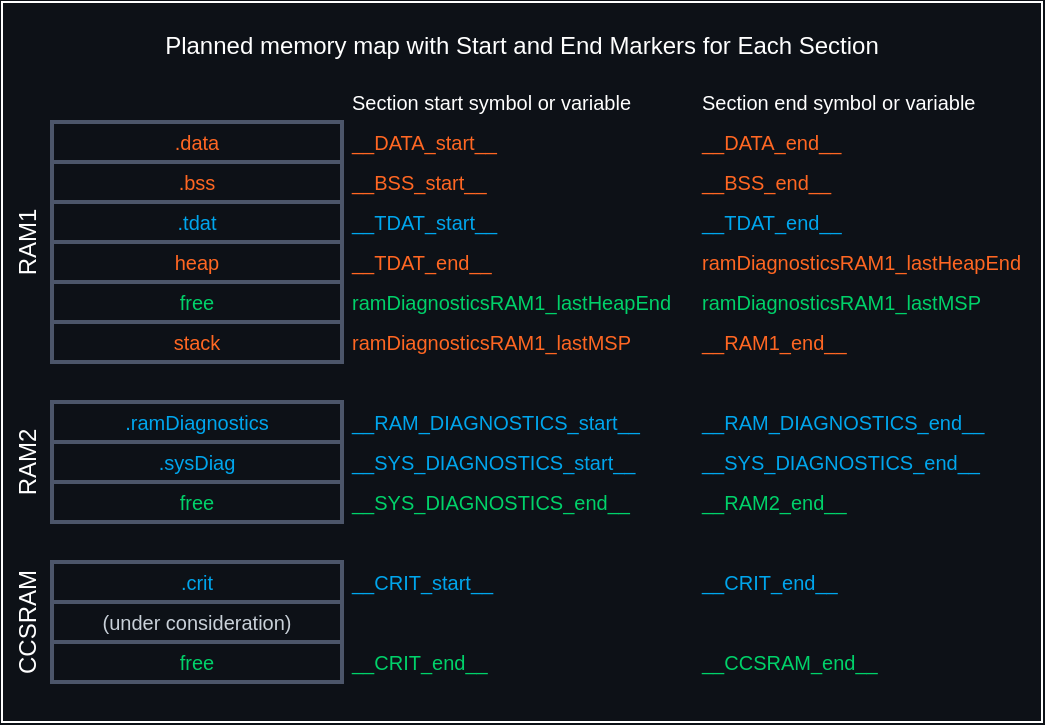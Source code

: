 <mxfile version="28.1.2">
  <diagram name="Page-1" id="_fgNbCBozK9R5fLy6JvO">
    <mxGraphModel dx="1703" dy="1282" grid="0" gridSize="10" guides="1" tooltips="1" connect="1" arrows="1" fold="1" page="0" pageScale="1" pageWidth="850" pageHeight="1100" background="light-dark(#0D1117,#0D1117)" math="0" shadow="0">
      <root>
        <mxCell id="0" />
        <mxCell id="1" parent="0" />
        <mxCell id="urWOwsYpe-8lvMp6Ferf-43" value="" style="rounded=0;whiteSpace=wrap;html=1;strokeColor=#FFFFFF;fillColor=none;" vertex="1" parent="1">
          <mxGeometry x="-468" y="-795" width="520" height="360" as="geometry" />
        </mxCell>
        <mxCell id="urWOwsYpe-8lvMp6Ferf-8" value=".data" style="rounded=0;whiteSpace=wrap;html=1;fontSize=10;align=center;glass=0;shadow=0;strokeWidth=2;perimeterSpacing=0;strokeColor=#4C566A;fillColor=none;fontColor=#FF6723;verticalAlign=middle;spacingLeft=0;spacingTop=0;fontFamily=Helvetica;" vertex="1" parent="1">
          <mxGeometry x="-443" y="-735" width="145" height="20" as="geometry" />
        </mxCell>
        <mxCell id="urWOwsYpe-8lvMp6Ferf-11" value="&lt;font style=&quot;color: rgb(255, 255, 255);&quot;&gt;RAM1&lt;/font&gt;" style="text;html=1;align=center;verticalAlign=middle;whiteSpace=wrap;rounded=0;direction=west;flipV=0;flipH=0;rotation=270;fontSize=12;" vertex="1" parent="1">
          <mxGeometry x="-515" y="-685" width="120" height="20" as="geometry" />
        </mxCell>
        <mxCell id="urWOwsYpe-8lvMp6Ferf-12" value="&lt;font style=&quot;color: rgb(255, 255, 255);&quot;&gt;RAM2&lt;/font&gt;" style="text;html=1;align=center;verticalAlign=middle;whiteSpace=wrap;rounded=0;direction=west;flipV=0;flipH=0;rotation=270;" vertex="1" parent="1">
          <mxGeometry x="-475" y="-575" width="40" height="20" as="geometry" />
        </mxCell>
        <mxCell id="urWOwsYpe-8lvMp6Ferf-13" value="&lt;font style=&quot;color: rgb(255, 255, 255);&quot;&gt;CCSRAM&lt;/font&gt;" style="text;html=1;align=center;verticalAlign=middle;whiteSpace=wrap;rounded=0;direction=west;flipV=0;flipH=0;rotation=270;" vertex="1" parent="1">
          <mxGeometry x="-485" y="-495" width="60" height="20" as="geometry" />
        </mxCell>
        <mxCell id="urWOwsYpe-8lvMp6Ferf-14" value=".bss" style="rounded=0;whiteSpace=wrap;html=1;fontSize=10;align=center;glass=0;shadow=0;strokeWidth=2;perimeterSpacing=0;strokeColor=#4C566A;fillColor=none;fontColor=#FF6723;verticalAlign=middle;spacingLeft=0;spacingTop=0;fontFamily=Helvetica;" vertex="1" parent="1">
          <mxGeometry x="-443" y="-715" width="145" height="20" as="geometry" />
        </mxCell>
        <mxCell id="urWOwsYpe-8lvMp6Ferf-17" value="heap" style="rounded=0;whiteSpace=wrap;html=1;fontSize=10;align=center;glass=0;shadow=0;strokeWidth=2;perimeterSpacing=0;strokeColor=#4C566A;fillColor=none;fontColor=#FF6723;verticalAlign=middle;spacingLeft=0;spacingTop=0;fontFamily=Helvetica;" vertex="1" parent="1">
          <mxGeometry x="-443" y="-675" width="145" height="20" as="geometry" />
        </mxCell>
        <mxCell id="urWOwsYpe-8lvMp6Ferf-18" value=".tdat" style="rounded=0;whiteSpace=wrap;html=1;fontSize=10;align=center;glass=0;shadow=0;strokeWidth=2;perimeterSpacing=0;strokeColor=#4C566A;fillColor=none;fontColor=#00A6ED;verticalAlign=middle;spacingLeft=0;spacingTop=0;fontFamily=Helvetica;" vertex="1" parent="1">
          <mxGeometry x="-443" y="-695" width="145" height="20" as="geometry" />
        </mxCell>
        <mxCell id="urWOwsYpe-8lvMp6Ferf-21" value="stack" style="rounded=0;whiteSpace=wrap;html=1;fontSize=10;align=center;glass=0;shadow=0;strokeWidth=2;perimeterSpacing=0;strokeColor=#4C566A;fillColor=none;fontColor=#FF6723;verticalAlign=middle;spacingLeft=0;spacingTop=0;fontFamily=Helvetica;" vertex="1" parent="1">
          <mxGeometry x="-443" y="-635" width="145" height="20" as="geometry" />
        </mxCell>
        <mxCell id="urWOwsYpe-8lvMp6Ferf-22" value="free" style="rounded=0;whiteSpace=wrap;html=1;fontSize=10;align=center;glass=0;shadow=0;strokeWidth=2;perimeterSpacing=0;strokeColor=#4C566A;fillColor=none;fontColor=#00D26A;verticalAlign=middle;spacingLeft=0;spacingTop=0;fontFamily=Helvetica;" vertex="1" parent="1">
          <mxGeometry x="-443" y="-655" width="145" height="20" as="geometry" />
        </mxCell>
        <mxCell id="urWOwsYpe-8lvMp6Ferf-27" value=".ramDiagnostics" style="rounded=0;whiteSpace=wrap;html=1;fontSize=10;align=center;glass=0;shadow=0;strokeWidth=2;perimeterSpacing=0;strokeColor=#4C566A;fillColor=none;fontColor=#00A6ED;verticalAlign=middle;spacingLeft=0;spacingTop=0;fontFamily=Helvetica;" vertex="1" parent="1">
          <mxGeometry x="-443" y="-595" width="145" height="20" as="geometry" />
        </mxCell>
        <mxCell id="urWOwsYpe-8lvMp6Ferf-28" value=".sysDiag" style="rounded=0;whiteSpace=wrap;html=1;fontSize=10;align=center;glass=0;shadow=0;strokeWidth=2;perimeterSpacing=0;strokeColor=#4C566A;fillColor=none;fontColor=#00A6ED;verticalAlign=middle;spacingLeft=0;spacingTop=0;fontFamily=Helvetica;" vertex="1" parent="1">
          <mxGeometry x="-443" y="-575" width="145" height="20" as="geometry" />
        </mxCell>
        <mxCell id="urWOwsYpe-8lvMp6Ferf-41" value=".crit" style="rounded=0;whiteSpace=wrap;html=1;fontSize=10;align=center;glass=0;shadow=0;strokeWidth=2;perimeterSpacing=0;strokeColor=#4C566A;fillColor=none;fontColor=#00A6ED;verticalAlign=middle;spacingLeft=0;spacingTop=0;fontFamily=Helvetica;" vertex="1" parent="1">
          <mxGeometry x="-443" y="-515" width="145" height="20" as="geometry" />
        </mxCell>
        <mxCell id="urWOwsYpe-8lvMp6Ferf-1" value="&lt;font style=&quot;color: rgb(255, 255, 255);&quot;&gt;Planned memory map with Start and End Markers for Each Section&lt;/font&gt;" style="text;html=1;align=center;verticalAlign=middle;whiteSpace=wrap;rounded=0;fontSize=12;" vertex="1" parent="1">
          <mxGeometry x="-468" y="-788" width="520" height="30" as="geometry" />
        </mxCell>
        <mxCell id="urWOwsYpe-8lvMp6Ferf-49" value="(under consideration)" style="rounded=0;whiteSpace=wrap;html=1;fontSize=10;align=center;glass=0;shadow=0;strokeWidth=2;perimeterSpacing=0;strokeColor=#4C566A;fillColor=none;fontColor=#C9D1D9;verticalAlign=middle;spacingLeft=0;spacingTop=0;fontFamily=Helvetica;" vertex="1" parent="1">
          <mxGeometry x="-443" y="-495" width="145" height="20" as="geometry" />
        </mxCell>
        <mxCell id="urWOwsYpe-8lvMp6Ferf-50" value="free" style="rounded=0;whiteSpace=wrap;html=1;fontSize=10;align=center;glass=0;shadow=0;strokeWidth=2;perimeterSpacing=0;strokeColor=#4C566A;fillColor=none;fontColor=#00D26A;verticalAlign=middle;spacingLeft=0;spacingTop=0;fontFamily=Helvetica;" vertex="1" parent="1">
          <mxGeometry x="-443" y="-555" width="145" height="20" as="geometry" />
        </mxCell>
        <mxCell id="urWOwsYpe-8lvMp6Ferf-51" value="free" style="rounded=0;whiteSpace=wrap;html=1;fontSize=10;align=center;glass=0;shadow=0;strokeWidth=2;perimeterSpacing=0;strokeColor=#4C566A;fillColor=none;fontColor=#00D26A;verticalAlign=middle;spacingLeft=0;spacingTop=0;fontFamily=Helvetica;" vertex="1" parent="1">
          <mxGeometry x="-443" y="-475" width="145" height="20" as="geometry" />
        </mxCell>
        <mxCell id="urWOwsYpe-8lvMp6Ferf-5" value="&lt;font style=&quot;color: rgb(255, 255, 255); font-size: 10px;&quot;&gt;Section start symbol or variable&lt;/font&gt;" style="text;html=1;align=left;verticalAlign=middle;whiteSpace=wrap;rounded=0;" vertex="1" parent="1">
          <mxGeometry x="-295" y="-755" width="170" height="20" as="geometry" />
        </mxCell>
        <mxCell id="urWOwsYpe-8lvMp6Ferf-6" value="&lt;span style=&quot;color: rgb(255, 255, 255);&quot;&gt;Section end symbol or variable&lt;/span&gt;" style="text;html=1;align=left;verticalAlign=middle;whiteSpace=wrap;rounded=0;fontSize=10;" vertex="1" parent="1">
          <mxGeometry x="-120" y="-755" width="170" height="20" as="geometry" />
        </mxCell>
        <mxCell id="urWOwsYpe-8lvMp6Ferf-9" value="&lt;font&gt;__DATA_start__&lt;/font&gt;" style="text;html=1;align=left;verticalAlign=middle;whiteSpace=wrap;rounded=0;fontSize=10;fontColor=#FF6723;" vertex="1" parent="1">
          <mxGeometry x="-295" y="-735" width="170" height="20" as="geometry" />
        </mxCell>
        <mxCell id="urWOwsYpe-8lvMp6Ferf-10" value="&lt;font style=&quot;&quot;&gt;__DATA_end__&lt;/font&gt;" style="text;html=1;align=left;verticalAlign=middle;whiteSpace=wrap;rounded=0;fontSize=10;fontColor=#FF6723;" vertex="1" parent="1">
          <mxGeometry x="-120" y="-735" width="170" height="20" as="geometry" />
        </mxCell>
        <mxCell id="urWOwsYpe-8lvMp6Ferf-15" value="&lt;font style=&quot;&quot;&gt;__BSS_start__&lt;/font&gt;" style="text;html=1;align=left;verticalAlign=middle;whiteSpace=wrap;rounded=0;fontSize=10;fontColor=#FF6723;" vertex="1" parent="1">
          <mxGeometry x="-295" y="-715" width="170" height="20" as="geometry" />
        </mxCell>
        <mxCell id="urWOwsYpe-8lvMp6Ferf-16" value="&lt;font style=&quot;&quot;&gt;__BSS_end__&lt;/font&gt;" style="text;html=1;align=left;verticalAlign=middle;whiteSpace=wrap;rounded=0;fontSize=10;fontColor=#FF6723;" vertex="1" parent="1">
          <mxGeometry x="-120" y="-715" width="170" height="20" as="geometry" />
        </mxCell>
        <mxCell id="urWOwsYpe-8lvMp6Ferf-19" value="&lt;font style=&quot;&quot;&gt;__TDAT_start__&lt;/font&gt;" style="text;html=1;align=left;verticalAlign=middle;whiteSpace=wrap;rounded=0;fontSize=10;fontColor=#00A6ED;" vertex="1" parent="1">
          <mxGeometry x="-295" y="-695" width="170" height="20" as="geometry" />
        </mxCell>
        <mxCell id="urWOwsYpe-8lvMp6Ferf-20" value="&lt;font style=&quot;&quot;&gt;__TDAT_end__&lt;/font&gt;" style="text;html=1;align=left;verticalAlign=middle;whiteSpace=wrap;rounded=0;fontSize=10;fontColor=#00A6ED;" vertex="1" parent="1">
          <mxGeometry x="-120" y="-695" width="170" height="20" as="geometry" />
        </mxCell>
        <mxCell id="urWOwsYpe-8lvMp6Ferf-23" value="&lt;font style=&quot;&quot;&gt;__TDAT_end__&lt;/font&gt;" style="text;html=1;align=left;verticalAlign=middle;whiteSpace=wrap;rounded=0;fontSize=10;fontColor=#FF6723;" vertex="1" parent="1">
          <mxGeometry x="-295" y="-675" width="170" height="20" as="geometry" />
        </mxCell>
        <mxCell id="urWOwsYpe-8lvMp6Ferf-24" value="&lt;font style=&quot;&quot;&gt;ramDiagnosticsRAM1_lastHeapEnd&lt;/font&gt;" style="text;html=1;align=left;verticalAlign=middle;whiteSpace=wrap;rounded=0;fontSize=10;fontColor=#FF6723;" vertex="1" parent="1">
          <mxGeometry x="-120" y="-675" width="170" height="20" as="geometry" />
        </mxCell>
        <mxCell id="urWOwsYpe-8lvMp6Ferf-25" value="&lt;font style=&quot;&quot;&gt;ramDiagnosticsRAM1_lastHeapEnd&lt;/font&gt;" style="text;html=1;align=left;verticalAlign=middle;whiteSpace=wrap;rounded=0;fontSize=10;fontColor=#00D26A;" vertex="1" parent="1">
          <mxGeometry x="-295" y="-655" width="170" height="20" as="geometry" />
        </mxCell>
        <mxCell id="urWOwsYpe-8lvMp6Ferf-29" value="&lt;font style=&quot;&quot;&gt;__RAM_DIAGNOSTICS_start__&lt;/font&gt;" style="text;html=1;align=left;verticalAlign=middle;whiteSpace=wrap;rounded=0;fontSize=10;fontColor=#00A6ED;" vertex="1" parent="1">
          <mxGeometry x="-295" y="-595" width="170" height="20" as="geometry" />
        </mxCell>
        <mxCell id="urWOwsYpe-8lvMp6Ferf-30" value="&lt;font style=&quot;&quot;&gt;__SYS_DIAGNOSTICS_start__&lt;/font&gt;" style="text;html=1;align=left;verticalAlign=middle;whiteSpace=wrap;rounded=0;fontSize=10;fontColor=#00A6ED;" vertex="1" parent="1">
          <mxGeometry x="-295" y="-575" width="170" height="20" as="geometry" />
        </mxCell>
        <mxCell id="urWOwsYpe-8lvMp6Ferf-31" value="&lt;font style=&quot;&quot;&gt;__SYS_DIAGNOSTICS_end__&lt;/font&gt;" style="text;html=1;align=left;verticalAlign=middle;whiteSpace=wrap;rounded=0;fontSize=10;fontColor=#00A6ED;" vertex="1" parent="1">
          <mxGeometry x="-120" y="-575" width="170" height="20" as="geometry" />
        </mxCell>
        <mxCell id="urWOwsYpe-8lvMp6Ferf-32" value="&lt;font style=&quot;&quot;&gt;__RAM_DIAGNOSTICS_end__&lt;/font&gt;" style="text;html=1;align=left;verticalAlign=middle;whiteSpace=wrap;rounded=0;fontSize=10;fontColor=#00A6ED;" vertex="1" parent="1">
          <mxGeometry x="-120" y="-595" width="170" height="20" as="geometry" />
        </mxCell>
        <mxCell id="urWOwsYpe-8lvMp6Ferf-33" value="&lt;span style=&quot;&quot;&gt;ramDiagnosticsRAM1_lastMSP&lt;/span&gt;" style="text;html=1;align=left;verticalAlign=middle;whiteSpace=wrap;rounded=0;fontSize=10;fontColor=#00D26A;" vertex="1" parent="1">
          <mxGeometry x="-120" y="-655" width="170" height="20" as="geometry" />
        </mxCell>
        <mxCell id="urWOwsYpe-8lvMp6Ferf-34" value="&lt;font style=&quot;&quot;&gt;ramDiagnosticsRAM1_lastMSP&lt;/font&gt;" style="text;html=1;align=left;verticalAlign=middle;whiteSpace=wrap;rounded=0;fontSize=10;fontColor=#FF6723;" vertex="1" parent="1">
          <mxGeometry x="-295" y="-635" width="170" height="20" as="geometry" />
        </mxCell>
        <mxCell id="urWOwsYpe-8lvMp6Ferf-35" value="&lt;font style=&quot;&quot;&gt;__RAM1_end__&lt;/font&gt;" style="text;html=1;align=left;verticalAlign=middle;whiteSpace=wrap;rounded=0;fontSize=10;fontColor=#FF6723;" vertex="1" parent="1">
          <mxGeometry x="-120" y="-635" width="170" height="20" as="geometry" />
        </mxCell>
        <mxCell id="urWOwsYpe-8lvMp6Ferf-37" value="&lt;font style=&quot;&quot;&gt;__CRIT_start__&lt;/font&gt;" style="text;html=1;align=left;verticalAlign=middle;whiteSpace=wrap;rounded=0;fontSize=10;fontColor=#00A6ED;" vertex="1" parent="1">
          <mxGeometry x="-295" y="-515" width="170" height="20" as="geometry" />
        </mxCell>
        <mxCell id="urWOwsYpe-8lvMp6Ferf-38" value="&lt;font style=&quot;&quot;&gt;__CRIT_end__&lt;/font&gt;" style="text;html=1;align=left;verticalAlign=middle;whiteSpace=wrap;rounded=0;fontSize=10;fontColor=#00A6ED;" vertex="1" parent="1">
          <mxGeometry x="-120" y="-515" width="170" height="20" as="geometry" />
        </mxCell>
        <mxCell id="urWOwsYpe-8lvMp6Ferf-53" value="&lt;span style=&quot;&quot;&gt;__CCSRAM_end__&lt;/span&gt;" style="text;html=1;align=left;verticalAlign=middle;whiteSpace=wrap;rounded=0;fontSize=10;fontColor=#00D26A;" vertex="1" parent="1">
          <mxGeometry x="-120" y="-475" width="170" height="20" as="geometry" />
        </mxCell>
        <mxCell id="urWOwsYpe-8lvMp6Ferf-54" value="&lt;font style=&quot;&quot;&gt;__CRIT_end__&lt;/font&gt;" style="text;html=1;align=left;verticalAlign=middle;whiteSpace=wrap;rounded=0;fontSize=10;fontColor=#00D26A;" vertex="1" parent="1">
          <mxGeometry x="-295" y="-475" width="170" height="20" as="geometry" />
        </mxCell>
        <mxCell id="urWOwsYpe-8lvMp6Ferf-55" value="&lt;font style=&quot;&quot;&gt;__SYS_DIAGNOSTICS_end__&lt;/font&gt;" style="text;html=1;align=left;verticalAlign=middle;whiteSpace=wrap;rounded=0;fontSize=10;fontColor=#00D26A;" vertex="1" parent="1">
          <mxGeometry x="-295" y="-555" width="170" height="20" as="geometry" />
        </mxCell>
        <mxCell id="urWOwsYpe-8lvMp6Ferf-56" value="&lt;span style=&quot;&quot;&gt;__RAM2_end__&lt;/span&gt;" style="text;html=1;align=left;verticalAlign=middle;whiteSpace=wrap;rounded=0;fontSize=10;fontColor=#00D26A;" vertex="1" parent="1">
          <mxGeometry x="-120" y="-555" width="170" height="20" as="geometry" />
        </mxCell>
      </root>
    </mxGraphModel>
  </diagram>
</mxfile>
